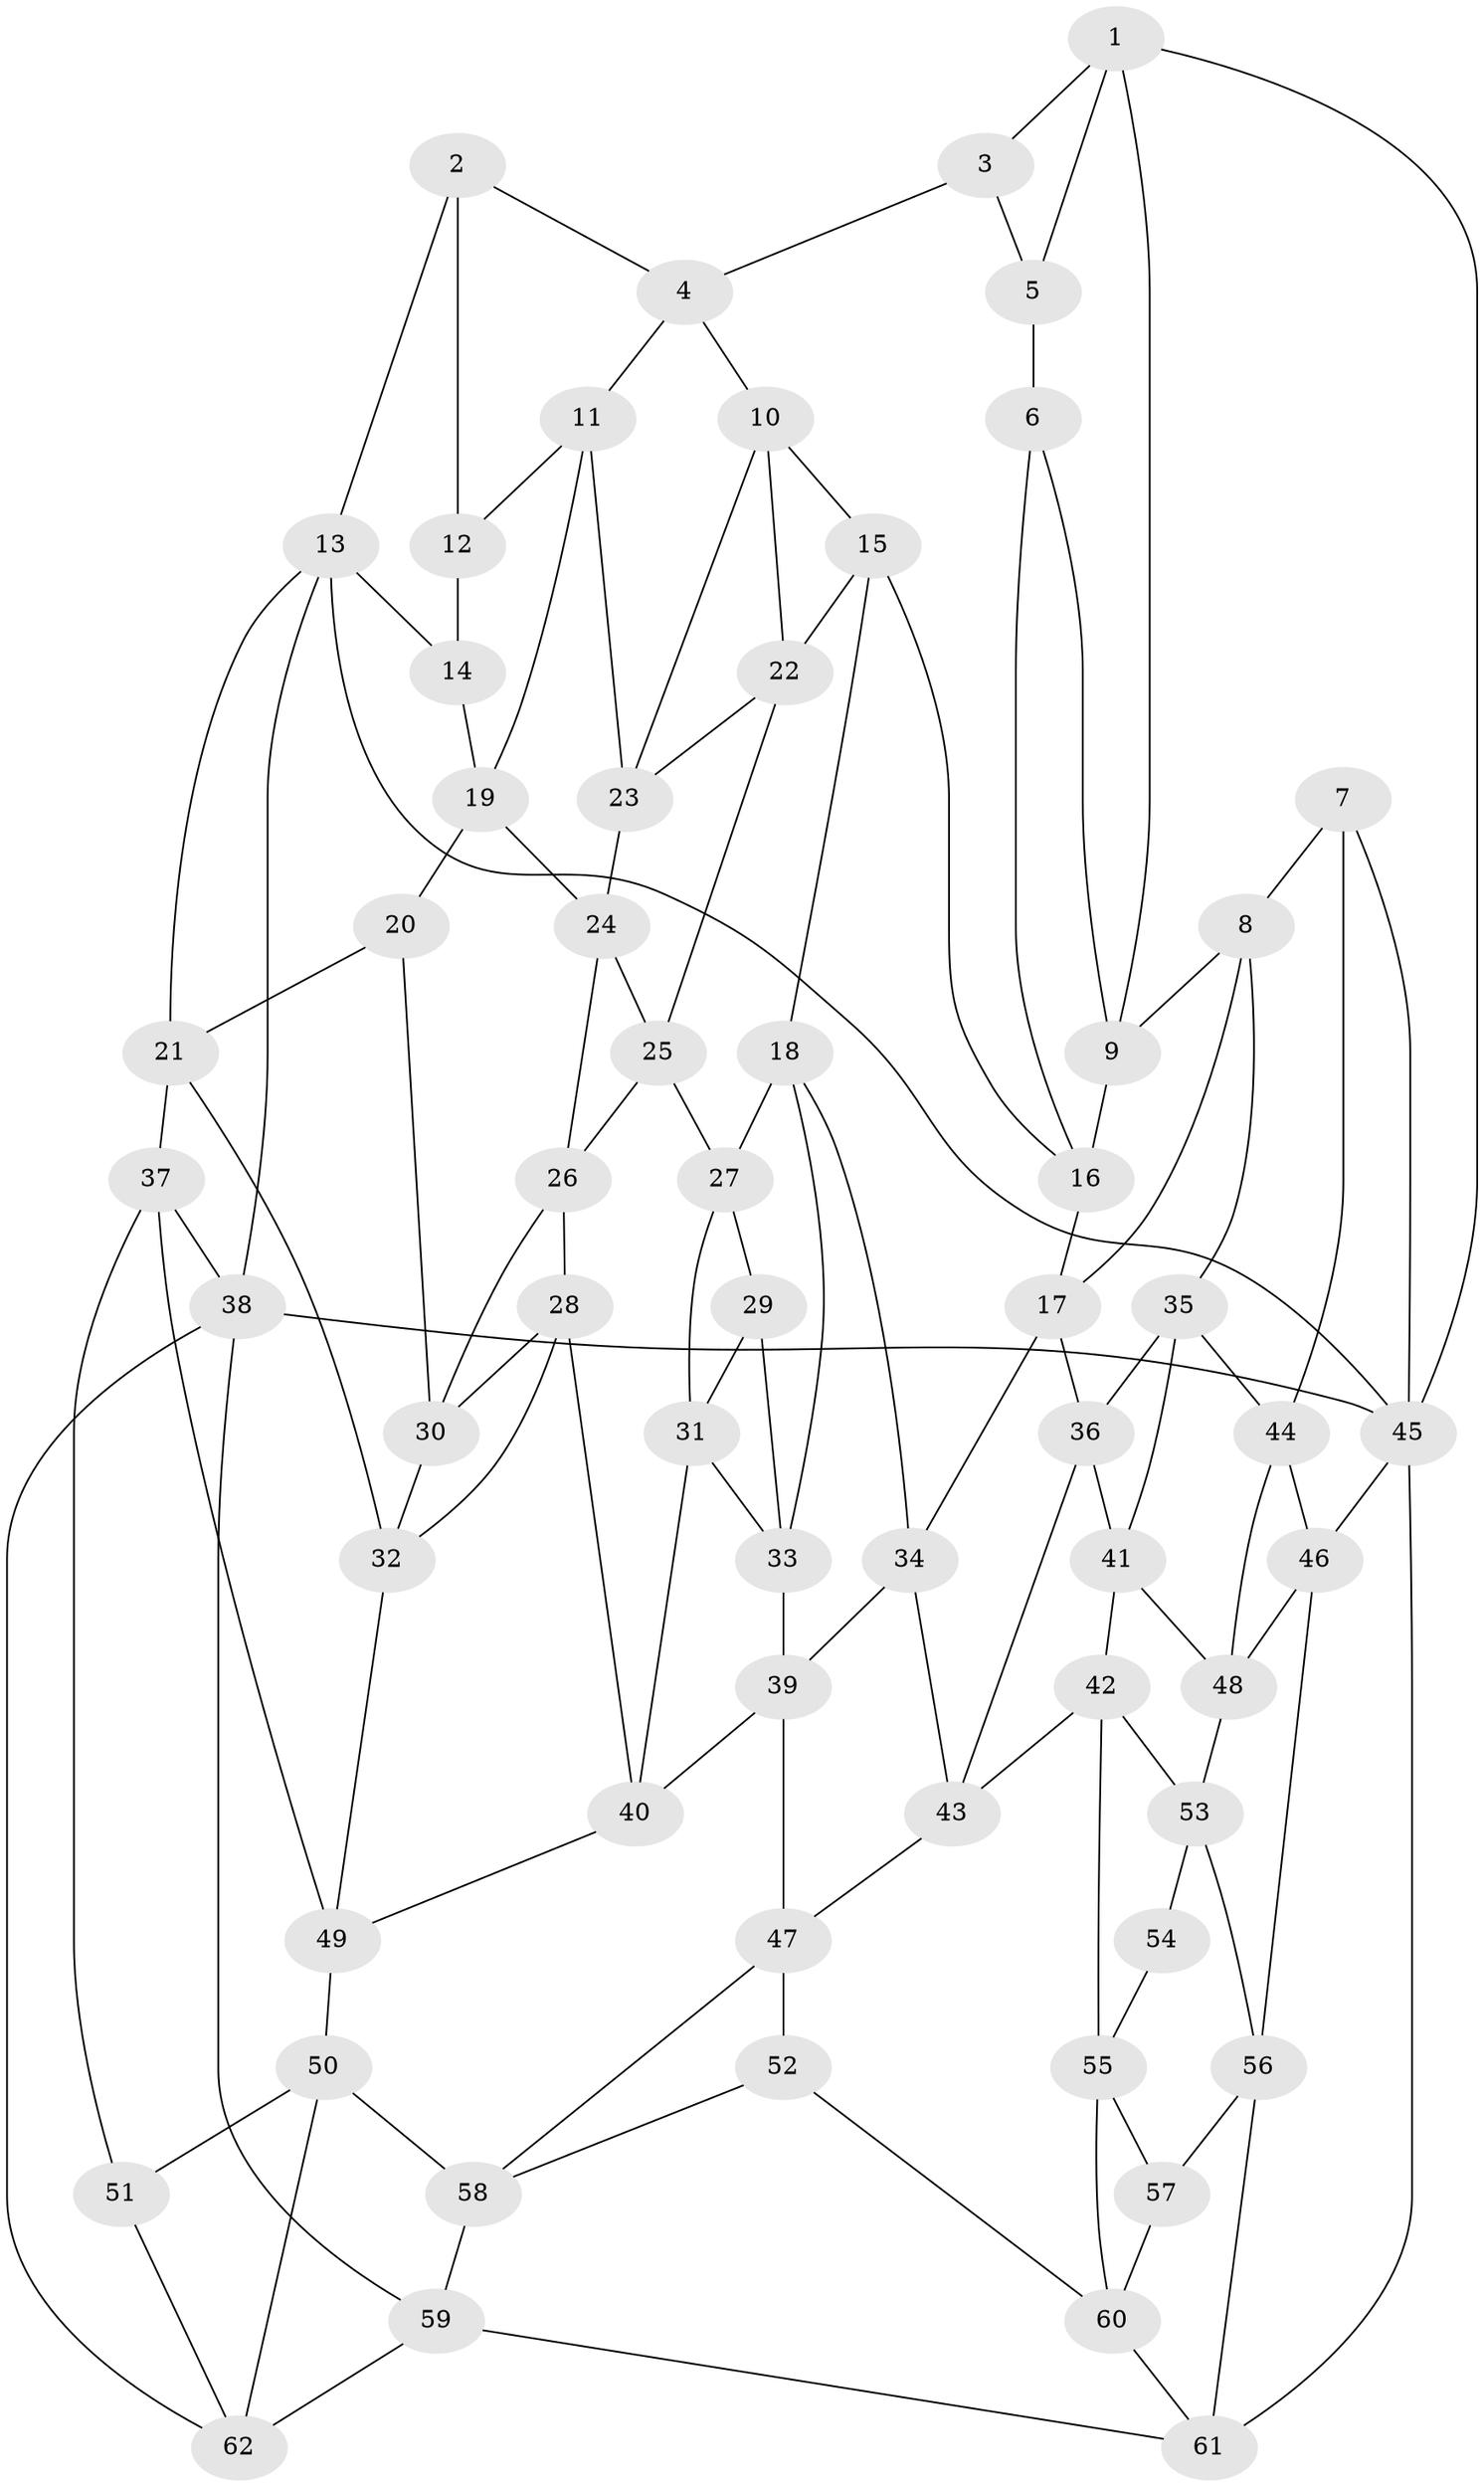 // original degree distribution, {3: 0.024193548387096774, 4: 0.25806451612903225, 5: 0.4596774193548387, 6: 0.25806451612903225}
// Generated by graph-tools (version 1.1) at 2025/51/03/09/25 03:51:06]
// undirected, 62 vertices, 119 edges
graph export_dot {
graph [start="1"]
  node [color=gray90,style=filled];
  1;
  2;
  3;
  4;
  5;
  6;
  7;
  8;
  9;
  10;
  11;
  12;
  13;
  14;
  15;
  16;
  17;
  18;
  19;
  20;
  21;
  22;
  23;
  24;
  25;
  26;
  27;
  28;
  29;
  30;
  31;
  32;
  33;
  34;
  35;
  36;
  37;
  38;
  39;
  40;
  41;
  42;
  43;
  44;
  45;
  46;
  47;
  48;
  49;
  50;
  51;
  52;
  53;
  54;
  55;
  56;
  57;
  58;
  59;
  60;
  61;
  62;
  1 -- 3 [weight=1.0];
  1 -- 5 [weight=1.0];
  1 -- 9 [weight=1.0];
  1 -- 45 [weight=1.0];
  2 -- 4 [weight=1.0];
  2 -- 12 [weight=1.0];
  2 -- 13 [weight=1.0];
  3 -- 4 [weight=1.0];
  3 -- 5 [weight=1.0];
  4 -- 10 [weight=1.0];
  4 -- 11 [weight=1.0];
  5 -- 6 [weight=2.0];
  6 -- 9 [weight=1.0];
  6 -- 16 [weight=1.0];
  7 -- 8 [weight=1.0];
  7 -- 44 [weight=1.0];
  7 -- 45 [weight=1.0];
  8 -- 9 [weight=1.0];
  8 -- 17 [weight=1.0];
  8 -- 35 [weight=1.0];
  9 -- 16 [weight=1.0];
  10 -- 15 [weight=1.0];
  10 -- 22 [weight=1.0];
  10 -- 23 [weight=1.0];
  11 -- 12 [weight=1.0];
  11 -- 19 [weight=1.0];
  11 -- 23 [weight=1.0];
  12 -- 14 [weight=2.0];
  13 -- 14 [weight=1.0];
  13 -- 21 [weight=1.0];
  13 -- 38 [weight=1.0];
  13 -- 45 [weight=1.0];
  14 -- 19 [weight=1.0];
  15 -- 16 [weight=1.0];
  15 -- 18 [weight=1.0];
  15 -- 22 [weight=1.0];
  16 -- 17 [weight=1.0];
  17 -- 34 [weight=1.0];
  17 -- 36 [weight=1.0];
  18 -- 27 [weight=1.0];
  18 -- 33 [weight=1.0];
  18 -- 34 [weight=1.0];
  19 -- 20 [weight=1.0];
  19 -- 24 [weight=1.0];
  20 -- 21 [weight=1.0];
  20 -- 30 [weight=1.0];
  21 -- 32 [weight=1.0];
  21 -- 37 [weight=1.0];
  22 -- 23 [weight=1.0];
  22 -- 25 [weight=1.0];
  23 -- 24 [weight=1.0];
  24 -- 25 [weight=1.0];
  24 -- 26 [weight=1.0];
  25 -- 26 [weight=1.0];
  25 -- 27 [weight=1.0];
  26 -- 28 [weight=1.0];
  26 -- 30 [weight=1.0];
  27 -- 29 [weight=1.0];
  27 -- 31 [weight=1.0];
  28 -- 30 [weight=1.0];
  28 -- 32 [weight=1.0];
  28 -- 40 [weight=1.0];
  29 -- 31 [weight=1.0];
  29 -- 33 [weight=1.0];
  30 -- 32 [weight=1.0];
  31 -- 33 [weight=1.0];
  31 -- 40 [weight=1.0];
  32 -- 49 [weight=1.0];
  33 -- 39 [weight=1.0];
  34 -- 39 [weight=1.0];
  34 -- 43 [weight=1.0];
  35 -- 36 [weight=1.0];
  35 -- 41 [weight=1.0];
  35 -- 44 [weight=1.0];
  36 -- 41 [weight=1.0];
  36 -- 43 [weight=1.0];
  37 -- 38 [weight=1.0];
  37 -- 49 [weight=1.0];
  37 -- 51 [weight=1.0];
  38 -- 45 [weight=1.0];
  38 -- 59 [weight=1.0];
  38 -- 62 [weight=1.0];
  39 -- 40 [weight=1.0];
  39 -- 47 [weight=1.0];
  40 -- 49 [weight=1.0];
  41 -- 42 [weight=1.0];
  41 -- 48 [weight=1.0];
  42 -- 43 [weight=1.0];
  42 -- 53 [weight=1.0];
  42 -- 55 [weight=1.0];
  43 -- 47 [weight=1.0];
  44 -- 46 [weight=1.0];
  44 -- 48 [weight=1.0];
  45 -- 46 [weight=1.0];
  45 -- 61 [weight=1.0];
  46 -- 48 [weight=1.0];
  46 -- 56 [weight=1.0];
  47 -- 52 [weight=1.0];
  47 -- 58 [weight=1.0];
  48 -- 53 [weight=1.0];
  49 -- 50 [weight=1.0];
  50 -- 51 [weight=1.0];
  50 -- 58 [weight=1.0];
  50 -- 62 [weight=1.0];
  51 -- 62 [weight=1.0];
  52 -- 58 [weight=1.0];
  52 -- 60 [weight=1.0];
  53 -- 54 [weight=1.0];
  53 -- 56 [weight=1.0];
  54 -- 55 [weight=1.0];
  55 -- 57 [weight=1.0];
  55 -- 60 [weight=1.0];
  56 -- 57 [weight=1.0];
  56 -- 61 [weight=1.0];
  57 -- 60 [weight=1.0];
  58 -- 59 [weight=1.0];
  59 -- 61 [weight=1.0];
  59 -- 62 [weight=1.0];
  60 -- 61 [weight=1.0];
}
